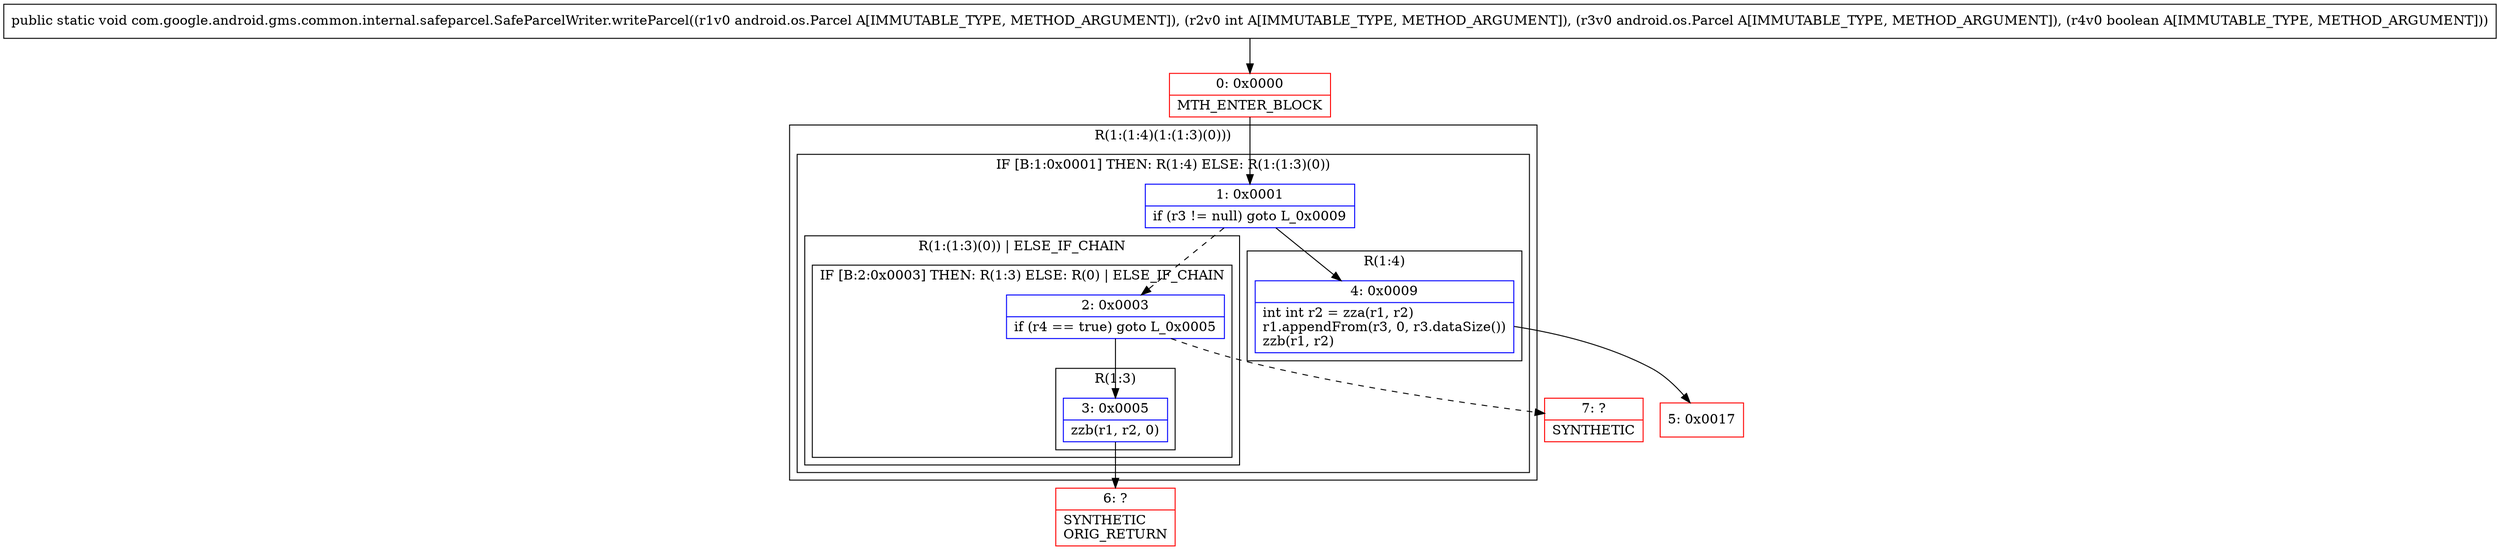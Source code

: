 digraph "CFG forcom.google.android.gms.common.internal.safeparcel.SafeParcelWriter.writeParcel(Landroid\/os\/Parcel;ILandroid\/os\/Parcel;Z)V" {
subgraph cluster_Region_513688430 {
label = "R(1:(1:4)(1:(1:3)(0)))";
node [shape=record,color=blue];
subgraph cluster_IfRegion_1626038243 {
label = "IF [B:1:0x0001] THEN: R(1:4) ELSE: R(1:(1:3)(0))";
node [shape=record,color=blue];
Node_1 [shape=record,label="{1\:\ 0x0001|if (r3 != null) goto L_0x0009\l}"];
subgraph cluster_Region_1820171641 {
label = "R(1:4)";
node [shape=record,color=blue];
Node_4 [shape=record,label="{4\:\ 0x0009|int int r2 = zza(r1, r2)\lr1.appendFrom(r3, 0, r3.dataSize())\lzzb(r1, r2)\l}"];
}
subgraph cluster_Region_1435026813 {
label = "R(1:(1:3)(0)) | ELSE_IF_CHAIN\l";
node [shape=record,color=blue];
subgraph cluster_IfRegion_1662756421 {
label = "IF [B:2:0x0003] THEN: R(1:3) ELSE: R(0) | ELSE_IF_CHAIN\l";
node [shape=record,color=blue];
Node_2 [shape=record,label="{2\:\ 0x0003|if (r4 == true) goto L_0x0005\l}"];
subgraph cluster_Region_259136635 {
label = "R(1:3)";
node [shape=record,color=blue];
Node_3 [shape=record,label="{3\:\ 0x0005|zzb(r1, r2, 0)\l}"];
}
subgraph cluster_Region_903634481 {
label = "R(0)";
node [shape=record,color=blue];
}
}
}
}
}
Node_0 [shape=record,color=red,label="{0\:\ 0x0000|MTH_ENTER_BLOCK\l}"];
Node_5 [shape=record,color=red,label="{5\:\ 0x0017}"];
Node_6 [shape=record,color=red,label="{6\:\ ?|SYNTHETIC\lORIG_RETURN\l}"];
Node_7 [shape=record,color=red,label="{7\:\ ?|SYNTHETIC\l}"];
MethodNode[shape=record,label="{public static void com.google.android.gms.common.internal.safeparcel.SafeParcelWriter.writeParcel((r1v0 android.os.Parcel A[IMMUTABLE_TYPE, METHOD_ARGUMENT]), (r2v0 int A[IMMUTABLE_TYPE, METHOD_ARGUMENT]), (r3v0 android.os.Parcel A[IMMUTABLE_TYPE, METHOD_ARGUMENT]), (r4v0 boolean A[IMMUTABLE_TYPE, METHOD_ARGUMENT])) }"];
MethodNode -> Node_0;
Node_1 -> Node_2[style=dashed];
Node_1 -> Node_4;
Node_4 -> Node_5;
Node_2 -> Node_3;
Node_2 -> Node_7[style=dashed];
Node_3 -> Node_6;
Node_0 -> Node_1;
}

